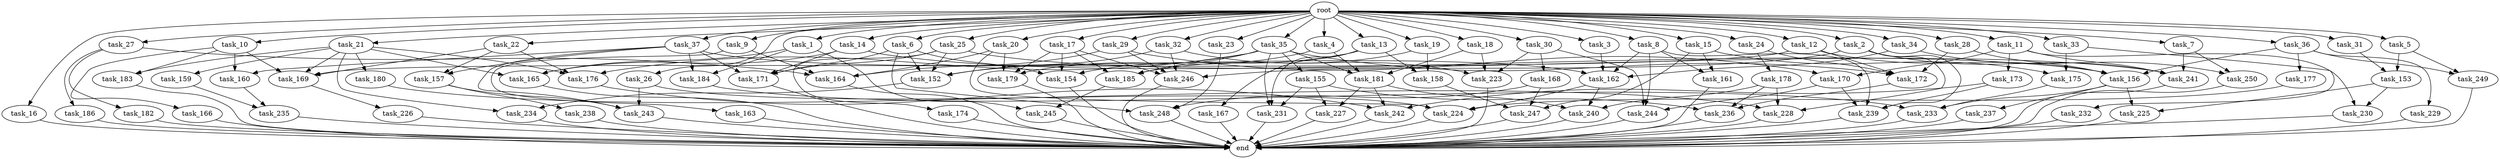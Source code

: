 digraph G {
  root [size="0.000000"];
  task_1 [size="1.024000"];
  task_2 [size="1.024000"];
  task_3 [size="1.024000"];
  task_4 [size="1.024000"];
  task_5 [size="1.024000"];
  task_6 [size="1.024000"];
  task_7 [size="1.024000"];
  task_8 [size="1.024000"];
  task_9 [size="1.024000"];
  task_10 [size="1.024000"];
  task_11 [size="1.024000"];
  task_12 [size="1.024000"];
  task_13 [size="1.024000"];
  task_14 [size="1.024000"];
  task_15 [size="1.024000"];
  task_16 [size="1.024000"];
  task_17 [size="1.024000"];
  task_18 [size="1.024000"];
  task_19 [size="1.024000"];
  task_20 [size="1.024000"];
  task_21 [size="1.024000"];
  task_22 [size="1.024000"];
  task_23 [size="1.024000"];
  task_24 [size="1.024000"];
  task_25 [size="1.024000"];
  task_26 [size="1.024000"];
  task_27 [size="1.024000"];
  task_28 [size="1.024000"];
  task_29 [size="1.024000"];
  task_30 [size="1.024000"];
  task_31 [size="1.024000"];
  task_32 [size="1.024000"];
  task_33 [size="1.024000"];
  task_34 [size="1.024000"];
  task_35 [size="1.024000"];
  task_36 [size="1.024000"];
  task_37 [size="1.024000"];
  task_152 [size="1846835937.280000"];
  task_153 [size="1408749273.088000"];
  task_154 [size="1666447310.848000"];
  task_155 [size="695784701.952000"];
  task_156 [size="1735166787.584000"];
  task_157 [size="111669149.696000"];
  task_158 [size="1099511627.776000"];
  task_159 [size="858993459.200000"];
  task_160 [size="171798691.840000"];
  task_161 [size="523986010.112000"];
  task_162 [size="1752346656.768000"];
  task_163 [size="858993459.200000"];
  task_164 [size="2327872274.432000"];
  task_165 [size="1108101562.368000"];
  task_166 [size="137438953.472000"];
  task_167 [size="549755813.888000"];
  task_168 [size="858993459.200000"];
  task_169 [size="1494648619.008000"];
  task_170 [size="1554778161.152000"];
  task_171 [size="798863917.056000"];
  task_172 [size="1846835937.280000"];
  task_173 [size="858993459.200000"];
  task_174 [size="309237645.312000"];
  task_175 [size="635655159.808000"];
  task_176 [size="1632087572.480000"];
  task_177 [size="858993459.200000"];
  task_178 [size="309237645.312000"];
  task_179 [size="1082331758.592000"];
  task_180 [size="858993459.200000"];
  task_181 [size="1219770712.064000"];
  task_182 [size="695784701.952000"];
  task_183 [size="996432412.672000"];
  task_184 [size="249108103.168000"];
  task_185 [size="1941325217.792000"];
  task_186 [size="695784701.952000"];
  task_223 [size="1494648619.008000"];
  task_224 [size="1331439861.760000"];
  task_225 [size="1168231104.512000"];
  task_226 [size="695784701.952000"];
  task_227 [size="1408749273.088000"];
  task_228 [size="695784701.952000"];
  task_229 [size="858993459.200000"];
  task_230 [size="1168231104.512000"];
  task_231 [size="2104533975.040000"];
  task_232 [size="420906795.008000"];
  task_233 [size="1417339207.680000"];
  task_234 [size="893353197.568000"];
  task_235 [size="214748364.800000"];
  task_236 [size="1477468749.824000"];
  task_237 [size="858993459.200000"];
  task_238 [size="695784701.952000"];
  task_239 [size="1391569403.904000"];
  task_240 [size="1279900254.208000"];
  task_241 [size="1692217114.624000"];
  task_242 [size="2104533975.040000"];
  task_243 [size="1425929142.272000"];
  task_244 [size="1245540515.840000"];
  task_245 [size="910533066.752000"];
  task_246 [size="2121713844.224000"];
  task_247 [size="601295421.440000"];
  task_248 [size="1589137899.520000"];
  task_249 [size="1717986918.400000"];
  task_250 [size="1073741824.000000"];
  end [size="0.000000"];

  root -> task_1 [size="1.000000"];
  root -> task_2 [size="1.000000"];
  root -> task_3 [size="1.000000"];
  root -> task_4 [size="1.000000"];
  root -> task_5 [size="1.000000"];
  root -> task_6 [size="1.000000"];
  root -> task_7 [size="1.000000"];
  root -> task_8 [size="1.000000"];
  root -> task_9 [size="1.000000"];
  root -> task_10 [size="1.000000"];
  root -> task_11 [size="1.000000"];
  root -> task_12 [size="1.000000"];
  root -> task_13 [size="1.000000"];
  root -> task_14 [size="1.000000"];
  root -> task_15 [size="1.000000"];
  root -> task_16 [size="1.000000"];
  root -> task_17 [size="1.000000"];
  root -> task_18 [size="1.000000"];
  root -> task_19 [size="1.000000"];
  root -> task_20 [size="1.000000"];
  root -> task_21 [size="1.000000"];
  root -> task_22 [size="1.000000"];
  root -> task_23 [size="1.000000"];
  root -> task_24 [size="1.000000"];
  root -> task_25 [size="1.000000"];
  root -> task_26 [size="1.000000"];
  root -> task_27 [size="1.000000"];
  root -> task_28 [size="1.000000"];
  root -> task_29 [size="1.000000"];
  root -> task_30 [size="1.000000"];
  root -> task_31 [size="1.000000"];
  root -> task_32 [size="1.000000"];
  root -> task_33 [size="1.000000"];
  root -> task_34 [size="1.000000"];
  root -> task_35 [size="1.000000"];
  root -> task_36 [size="1.000000"];
  root -> task_37 [size="1.000000"];
  task_1 -> task_165 [size="209715200.000000"];
  task_1 -> task_184 [size="209715200.000000"];
  task_1 -> task_245 [size="209715200.000000"];
  task_2 -> task_228 [size="301989888.000000"];
  task_2 -> task_239 [size="301989888.000000"];
  task_2 -> task_241 [size="301989888.000000"];
  task_2 -> task_246 [size="301989888.000000"];
  task_3 -> task_162 [size="536870912.000000"];
  task_4 -> task_179 [size="301989888.000000"];
  task_4 -> task_181 [size="301989888.000000"];
  task_5 -> task_153 [size="838860800.000000"];
  task_5 -> task_249 [size="838860800.000000"];
  task_6 -> task_152 [size="411041792.000000"];
  task_6 -> task_154 [size="411041792.000000"];
  task_6 -> task_171 [size="411041792.000000"];
  task_6 -> task_248 [size="411041792.000000"];
  task_7 -> task_241 [size="209715200.000000"];
  task_7 -> task_250 [size="209715200.000000"];
  task_8 -> task_161 [size="301989888.000000"];
  task_8 -> task_162 [size="301989888.000000"];
  task_8 -> task_239 [size="301989888.000000"];
  task_8 -> task_244 [size="301989888.000000"];
  task_9 -> task_163 [size="838860800.000000"];
  task_9 -> task_164 [size="838860800.000000"];
  task_10 -> task_160 [size="134217728.000000"];
  task_10 -> task_166 [size="134217728.000000"];
  task_10 -> task_169 [size="134217728.000000"];
  task_10 -> task_183 [size="134217728.000000"];
  task_11 -> task_170 [size="838860800.000000"];
  task_11 -> task_173 [size="838860800.000000"];
  task_11 -> task_230 [size="838860800.000000"];
  task_11 -> task_241 [size="838860800.000000"];
  task_12 -> task_156 [size="411041792.000000"];
  task_12 -> task_169 [size="411041792.000000"];
  task_12 -> task_172 [size="411041792.000000"];
  task_13 -> task_154 [size="536870912.000000"];
  task_13 -> task_158 [size="536870912.000000"];
  task_13 -> task_167 [size="536870912.000000"];
  task_13 -> task_231 [size="536870912.000000"];
  task_14 -> task_156 [size="33554432.000000"];
  task_14 -> task_165 [size="33554432.000000"];
  task_14 -> task_171 [size="33554432.000000"];
  task_15 -> task_161 [size="209715200.000000"];
  task_15 -> task_175 [size="209715200.000000"];
  task_15 -> task_247 [size="209715200.000000"];
  task_16 -> end [size="1.000000"];
  task_17 -> task_154 [size="679477248.000000"];
  task_17 -> task_179 [size="679477248.000000"];
  task_17 -> task_185 [size="679477248.000000"];
  task_17 -> task_246 [size="679477248.000000"];
  task_18 -> task_181 [size="209715200.000000"];
  task_18 -> task_223 [size="209715200.000000"];
  task_19 -> task_158 [size="536870912.000000"];
  task_19 -> task_185 [size="536870912.000000"];
  task_20 -> task_164 [size="75497472.000000"];
  task_20 -> task_179 [size="75497472.000000"];
  task_20 -> task_224 [size="75497472.000000"];
  task_21 -> task_159 [size="838860800.000000"];
  task_21 -> task_165 [size="838860800.000000"];
  task_21 -> task_169 [size="838860800.000000"];
  task_21 -> task_176 [size="838860800.000000"];
  task_21 -> task_180 [size="838860800.000000"];
  task_21 -> task_183 [size="838860800.000000"];
  task_21 -> task_234 [size="838860800.000000"];
  task_22 -> task_157 [size="75497472.000000"];
  task_22 -> task_169 [size="75497472.000000"];
  task_22 -> task_176 [size="75497472.000000"];
  task_23 -> task_248 [size="838860800.000000"];
  task_24 -> task_172 [size="301989888.000000"];
  task_24 -> task_178 [size="301989888.000000"];
  task_25 -> task_152 [size="301989888.000000"];
  task_25 -> task_171 [size="301989888.000000"];
  task_25 -> task_174 [size="301989888.000000"];
  task_25 -> task_241 [size="301989888.000000"];
  task_26 -> task_224 [size="679477248.000000"];
  task_26 -> task_243 [size="679477248.000000"];
  task_27 -> task_164 [size="679477248.000000"];
  task_27 -> task_182 [size="679477248.000000"];
  task_27 -> task_186 [size="679477248.000000"];
  task_28 -> task_156 [size="411041792.000000"];
  task_28 -> task_172 [size="411041792.000000"];
  task_29 -> task_164 [size="679477248.000000"];
  task_29 -> task_170 [size="679477248.000000"];
  task_29 -> task_246 [size="679477248.000000"];
  task_30 -> task_168 [size="838860800.000000"];
  task_30 -> task_223 [size="838860800.000000"];
  task_30 -> task_244 [size="838860800.000000"];
  task_31 -> task_153 [size="536870912.000000"];
  task_32 -> task_152 [size="411041792.000000"];
  task_32 -> task_223 [size="411041792.000000"];
  task_32 -> task_246 [size="411041792.000000"];
  task_33 -> task_175 [size="411041792.000000"];
  task_33 -> task_232 [size="411041792.000000"];
  task_34 -> task_162 [size="838860800.000000"];
  task_34 -> task_250 [size="838860800.000000"];
  task_35 -> task_152 [size="679477248.000000"];
  task_35 -> task_155 [size="679477248.000000"];
  task_35 -> task_172 [size="679477248.000000"];
  task_35 -> task_176 [size="679477248.000000"];
  task_35 -> task_181 [size="679477248.000000"];
  task_35 -> task_185 [size="679477248.000000"];
  task_35 -> task_231 [size="679477248.000000"];
  task_36 -> task_156 [size="838860800.000000"];
  task_36 -> task_177 [size="838860800.000000"];
  task_36 -> task_229 [size="838860800.000000"];
  task_36 -> task_249 [size="838860800.000000"];
  task_37 -> task_157 [size="33554432.000000"];
  task_37 -> task_160 [size="33554432.000000"];
  task_37 -> task_162 [size="33554432.000000"];
  task_37 -> task_171 [size="33554432.000000"];
  task_37 -> task_184 [size="33554432.000000"];
  task_37 -> task_243 [size="33554432.000000"];
  task_152 -> task_234 [size="33554432.000000"];
  task_153 -> task_225 [size="301989888.000000"];
  task_153 -> task_230 [size="301989888.000000"];
  task_154 -> end [size="1.000000"];
  task_155 -> task_227 [size="838860800.000000"];
  task_155 -> task_231 [size="838860800.000000"];
  task_155 -> task_236 [size="838860800.000000"];
  task_156 -> task_225 [size="838860800.000000"];
  task_156 -> task_233 [size="838860800.000000"];
  task_156 -> task_237 [size="838860800.000000"];
  task_157 -> task_238 [size="679477248.000000"];
  task_157 -> task_243 [size="679477248.000000"];
  task_158 -> task_247 [size="75497472.000000"];
  task_159 -> task_235 [size="134217728.000000"];
  task_160 -> task_235 [size="75497472.000000"];
  task_161 -> end [size="1.000000"];
  task_162 -> task_224 [size="411041792.000000"];
  task_162 -> task_240 [size="411041792.000000"];
  task_163 -> end [size="1.000000"];
  task_164 -> end [size="1.000000"];
  task_165 -> end [size="1.000000"];
  task_166 -> end [size="1.000000"];
  task_167 -> end [size="1.000000"];
  task_168 -> task_247 [size="301989888.000000"];
  task_168 -> task_248 [size="301989888.000000"];
  task_169 -> task_226 [size="679477248.000000"];
  task_170 -> task_239 [size="75497472.000000"];
  task_170 -> task_244 [size="75497472.000000"];
  task_171 -> end [size="1.000000"];
  task_172 -> task_236 [size="301989888.000000"];
  task_173 -> task_239 [size="679477248.000000"];
  task_173 -> task_242 [size="679477248.000000"];
  task_174 -> end [size="1.000000"];
  task_175 -> task_233 [size="134217728.000000"];
  task_176 -> task_242 [size="838860800.000000"];
  task_177 -> task_224 [size="134217728.000000"];
  task_178 -> task_228 [size="301989888.000000"];
  task_178 -> task_236 [size="301989888.000000"];
  task_178 -> task_240 [size="301989888.000000"];
  task_179 -> end [size="1.000000"];
  task_180 -> task_228 [size="75497472.000000"];
  task_181 -> task_227 [size="536870912.000000"];
  task_181 -> task_240 [size="536870912.000000"];
  task_181 -> task_242 [size="536870912.000000"];
  task_182 -> end [size="1.000000"];
  task_183 -> end [size="1.000000"];
  task_184 -> task_233 [size="411041792.000000"];
  task_185 -> task_245 [size="679477248.000000"];
  task_186 -> end [size="1.000000"];
  task_223 -> end [size="1.000000"];
  task_224 -> end [size="1.000000"];
  task_225 -> end [size="1.000000"];
  task_226 -> end [size="1.000000"];
  task_227 -> end [size="1.000000"];
  task_228 -> end [size="1.000000"];
  task_229 -> end [size="1.000000"];
  task_230 -> end [size="1.000000"];
  task_231 -> end [size="1.000000"];
  task_232 -> end [size="1.000000"];
  task_233 -> end [size="1.000000"];
  task_234 -> end [size="1.000000"];
  task_235 -> end [size="1.000000"];
  task_236 -> end [size="1.000000"];
  task_237 -> end [size="1.000000"];
  task_238 -> end [size="1.000000"];
  task_239 -> end [size="1.000000"];
  task_240 -> end [size="1.000000"];
  task_241 -> end [size="1.000000"];
  task_242 -> end [size="1.000000"];
  task_243 -> end [size="1.000000"];
  task_244 -> end [size="1.000000"];
  task_245 -> end [size="1.000000"];
  task_246 -> end [size="1.000000"];
  task_247 -> end [size="1.000000"];
  task_248 -> end [size="1.000000"];
  task_249 -> end [size="1.000000"];
  task_250 -> end [size="1.000000"];
}
